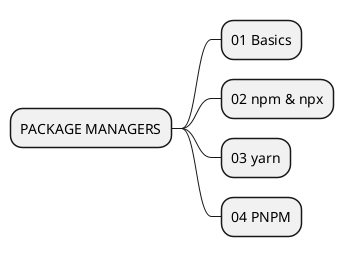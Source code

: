 @startmindmap PACKAGE MANAGERS
<style>
node {
    MaximumWidth 150
    HorizontalAlignment center
}
</style>

+ PACKAGE MANAGERS
++ 01 Basics
++ 02 npm & npx
++ 03 yarn
++ 04 PNPM

@endmindmap